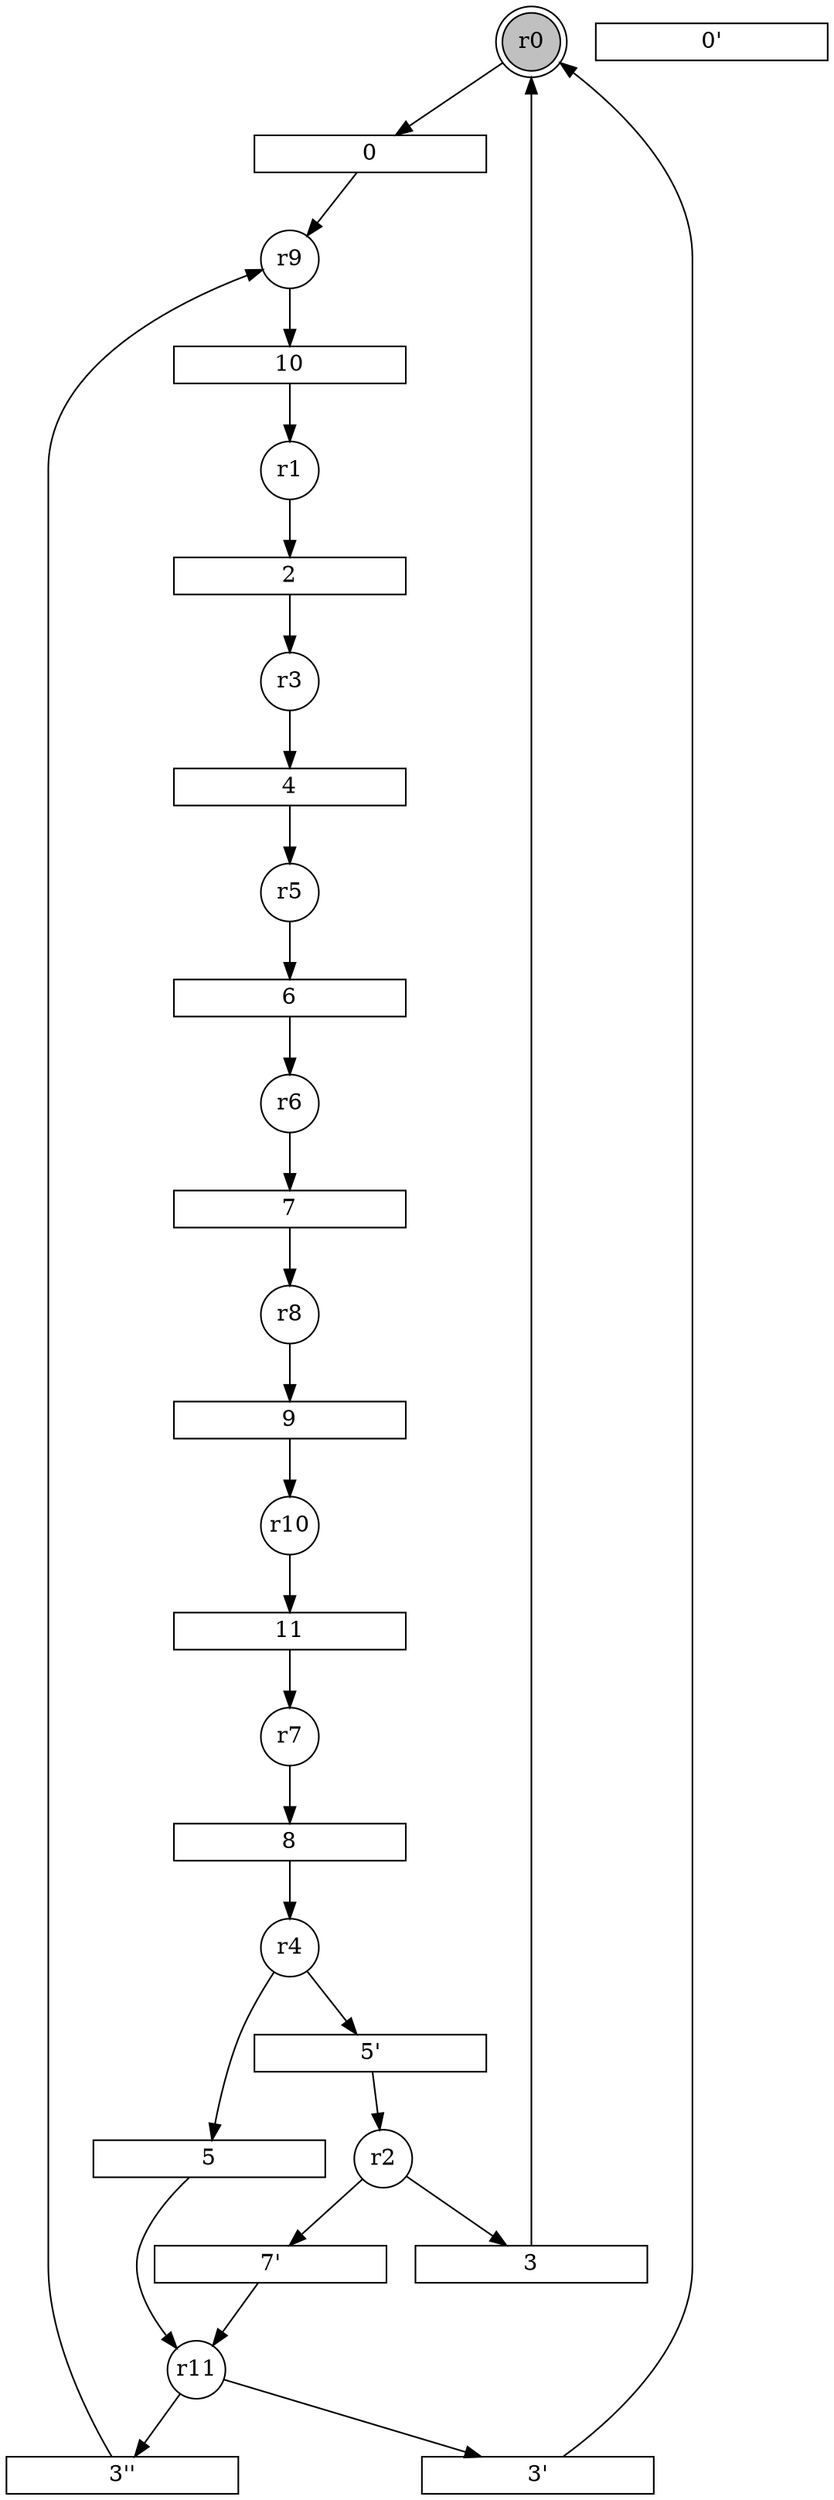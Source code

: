 digraph input10_SM_2_PN{
subgraph initial_place {
	node [shape=doublecircle,fixedsize=true, fixedsize = 2, color = black, fillcolor = gray, style = filled];
	r0;
}
subgraph place {     
	node [shape=circle,fixedsize=true, fixedsize = 2];
	r9;
	r1;
	r11;
	r3;
	r4;
	r5;
	r2;
	r6;
	r8;
	r7;
	r10;
}
subgraph transitions {
	node [shape=rect,height=0.2,width=2, forcelabels = false];
	12 [label = "7'"];
	13 [label = "3'"];
	14 [label = "5'"];
	15 [label = "0'"];
	16 [label = "3''"];
	0;
	2;
	3;
	4;
	5;
	6;
	7;
	8;
	9;
	10;
	11;
}
	r0 -> 0;
	r1 -> 2;
	r2 -> 3;
	r3 -> 4;
	r4 -> 5;
	r5 -> 6;
	r6 -> 7;
	r7 -> 8;
	r8 -> 9;
	r9 -> 10;
	r10 -> 11;
	r2 -> 12;
	r11 -> 13;
	r4 -> 14;
	r11 -> 16;
	0 -> r9;
	2 -> r3;
	3 -> r0;
	4 -> r5;
	5 -> r11;
	6 -> r6;
	7 -> r8;
	8 -> r4;
	9 -> r10;
	10 -> r1;
	11 -> r7;
	12 -> r11;
	13 -> r0;
	14 -> r2;
	16 -> r9;
}
